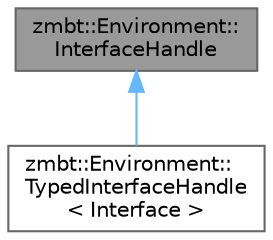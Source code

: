 digraph "zmbt::Environment::InterfaceHandle"
{
 // LATEX_PDF_SIZE
  bgcolor="transparent";
  edge [fontname=Helvetica,fontsize=10,labelfontname=Helvetica,labelfontsize=10];
  node [fontname=Helvetica,fontsize=10,shape=box,height=0.2,width=0.4];
  Node1 [id="Node000001",label="zmbt::Environment::\lInterfaceHandle",height=0.2,width=0.4,color="gray40", fillcolor="grey60", style="filled", fontcolor="black",tooltip="Environment extension handling the interface data."];
  Node1 -> Node2 [id="edge1_Node000001_Node000002",dir="back",color="steelblue1",style="solid",tooltip=" "];
  Node2 [id="Node000002",label="zmbt::Environment::\lTypedInterfaceHandle\l\< Interface \>",height=0.2,width=0.4,color="gray40", fillcolor="white", style="filled",URL="$classzmbt_1_1Environment_1_1TypedInterfaceHandle.html",tooltip="Environment API handler for specific interface."];
}
